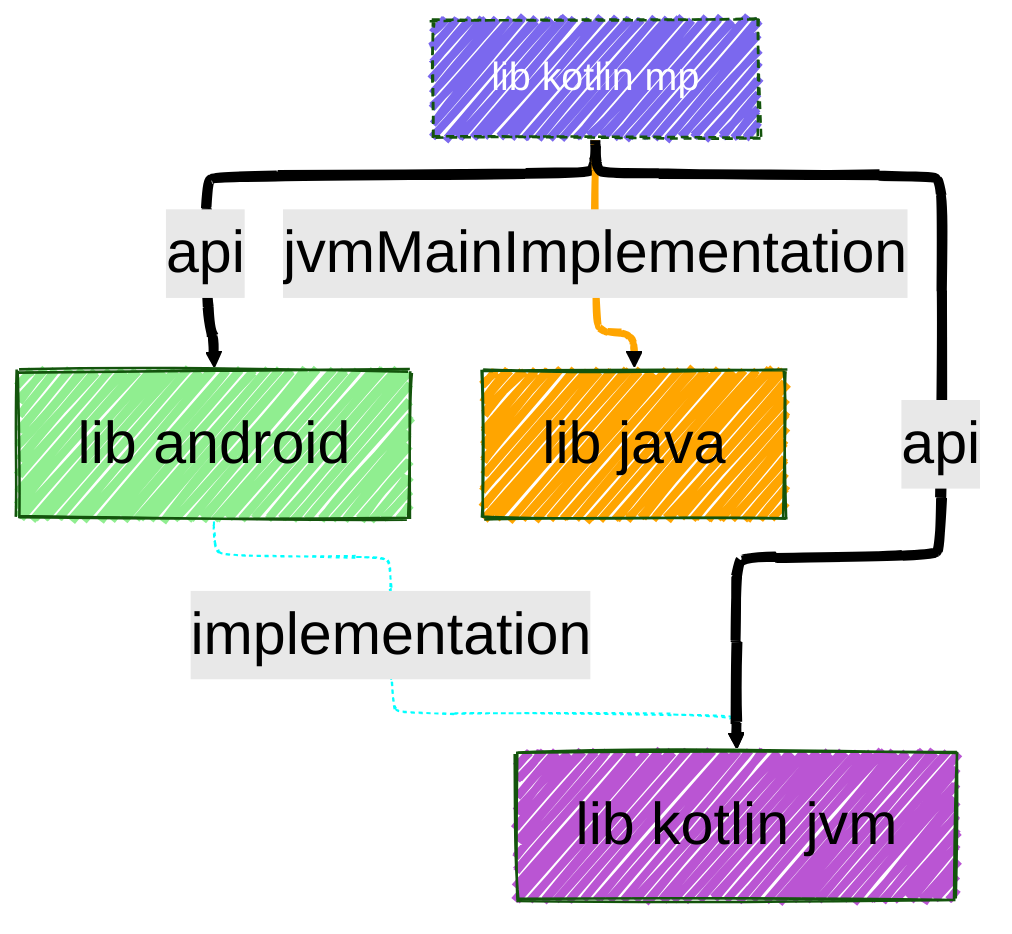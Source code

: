 ---
config:
  layout: elk
  look: handDrawn
  theme: forest
  elk:
    mergeEdges: true
    forceNodeModelOrder: true
    nodePlacementStrategy: LINEAR_SEGMENTS
    cycleBreakingStrategy: INTERACTIVE
    considerModelOrder: PREFER_EDGES
  themeVariables:
    background: #FFF
    fontFamily: arial
    lineColor: #55FF55
    primaryBorderColor: #FF5555
    primaryColor: #ABC123
    darkMode: true
    fontSize: 30px
    defaultLinkColor: #5555FF
---
graph TD
  lib_android["lib android"]
  lib_java["lib java"]
  lib_kotlin_jvm["lib kotlin jvm"]
  lib_kotlin_mp["lib kotlin mp"]
  style lib_android fill:lightgreen,fillcolor:lightgreen
  style lib_java fill:orange,fillcolor:orange
  style lib_kotlin_jvm fill:mediumorchid,fillcolor:mediumorchid
  style lib_kotlin_mp fill:mediumslateblue,color:white,stroke-dasharray:4 3 2 1,font-size:20px,fillcolor:mediumslateblue
  lib_android -.implementation.-> lib_kotlin_jvm
  linkStyle 0 stroke:aqua
  lib_kotlin_mp --api--> lib_android
  linkStyle 1 stroke-width:5px
  lib_kotlin_mp ==jvmMainImplementation==> lib_java
  linkStyle 2 stroke:orange
  lib_kotlin_mp --api--> lib_kotlin_jvm
  linkStyle 3 stroke-width:5px